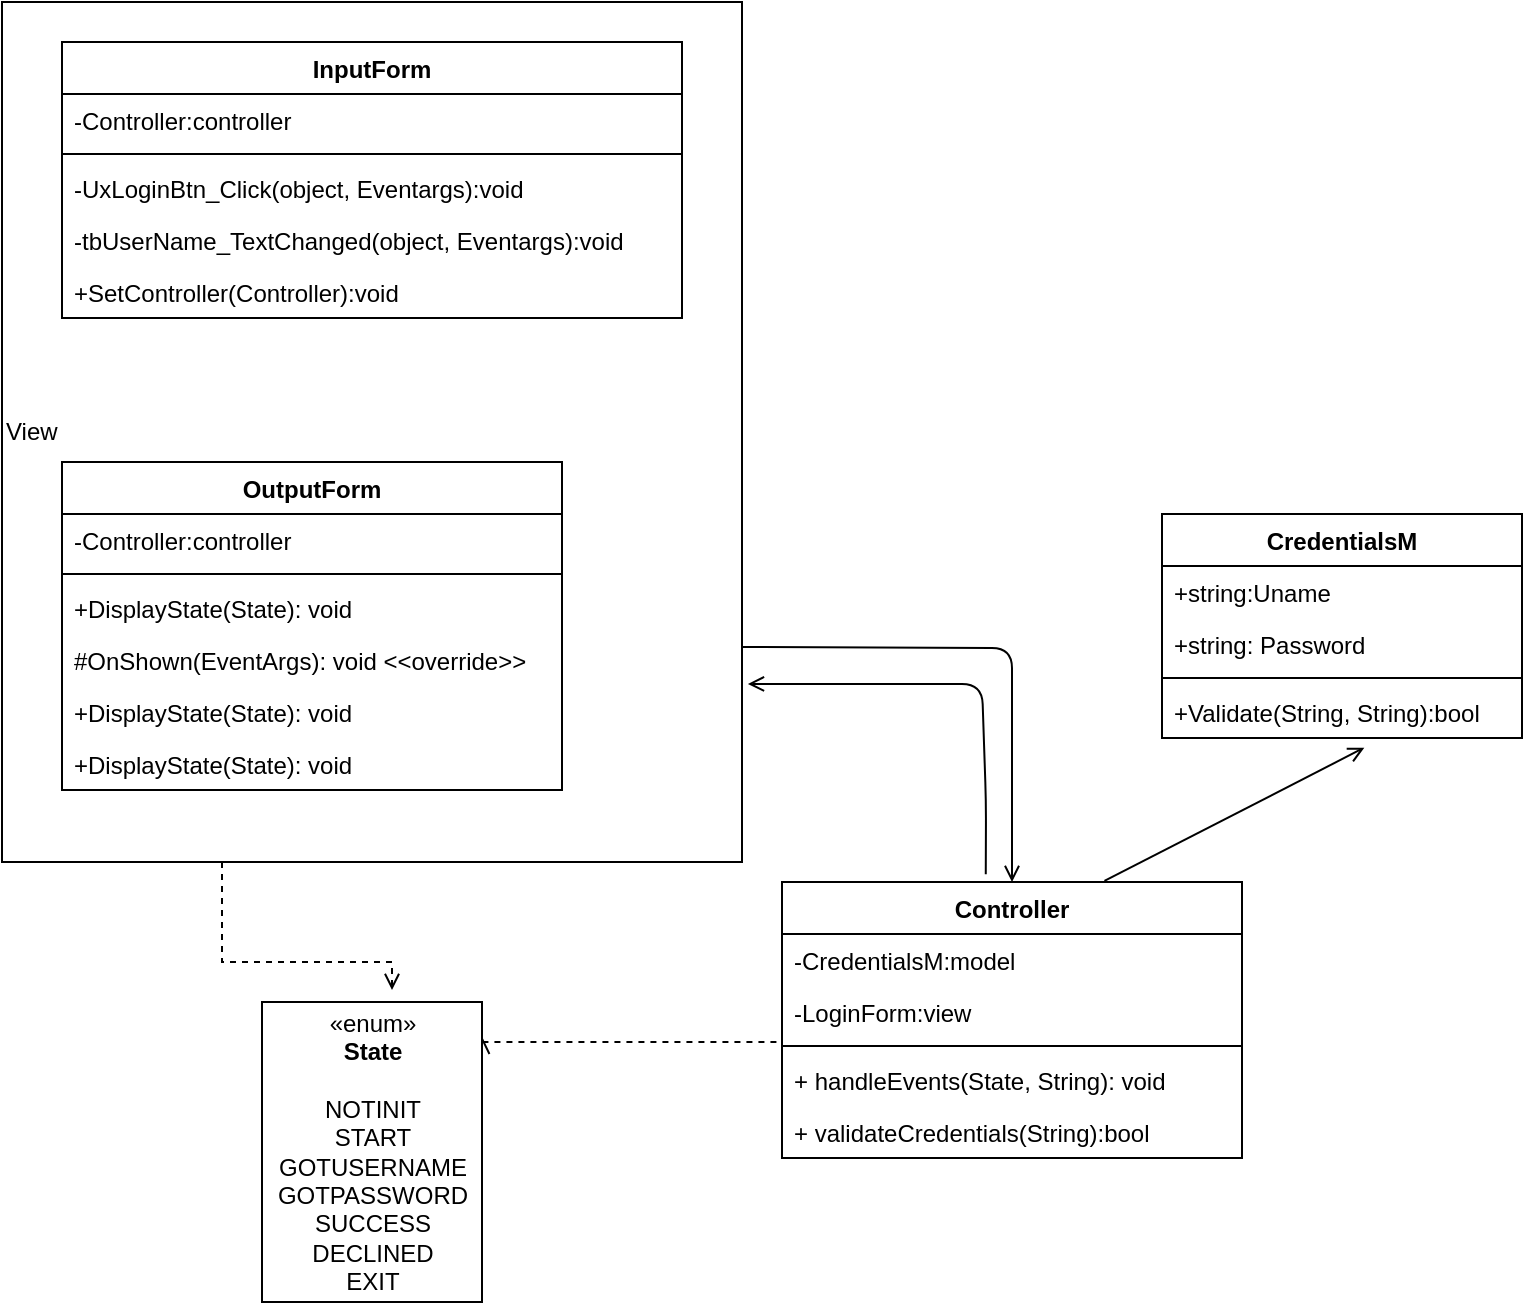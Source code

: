 <mxfile version="14.4.2" type="github" pages="2"><diagram id="SNN_i0FdVK82FHHx-FIl" name="Without Delegates"><mxGraphModel dx="383" dy="753" grid="1" gridSize="10" guides="1" tooltips="1" connect="1" arrows="1" fold="1" page="1" pageScale="1" pageWidth="850" pageHeight="1100" math="0" shadow="0"><root><mxCell id="0"/><mxCell id="1" parent="0"/><mxCell id="VoUtw5Cwqs8tru-vUeM7-9" value="View" style="html=1;align=left;" vertex="1" parent="1"><mxGeometry x="10" y="60" width="370" height="430" as="geometry"/></mxCell><mxCell id="VoUtw5Cwqs8tru-vUeM7-1" value="InputForm" style="swimlane;fontStyle=1;align=center;verticalAlign=top;childLayout=stackLayout;horizontal=1;startSize=26;horizontalStack=0;resizeParent=1;resizeParentMax=0;resizeLast=0;collapsible=1;marginBottom=0;" vertex="1" parent="1"><mxGeometry x="40" y="80" width="310" height="138" as="geometry"/></mxCell><mxCell id="VoUtw5Cwqs8tru-vUeM7-2" value="-Controller:controller" style="text;strokeColor=none;fillColor=none;align=left;verticalAlign=top;spacingLeft=4;spacingRight=4;overflow=hidden;rotatable=0;points=[[0,0.5],[1,0.5]];portConstraint=eastwest;" vertex="1" parent="VoUtw5Cwqs8tru-vUeM7-1"><mxGeometry y="26" width="310" height="26" as="geometry"/></mxCell><mxCell id="VoUtw5Cwqs8tru-vUeM7-3" value="" style="line;strokeWidth=1;fillColor=none;align=left;verticalAlign=middle;spacingTop=-1;spacingLeft=3;spacingRight=3;rotatable=0;labelPosition=right;points=[];portConstraint=eastwest;" vertex="1" parent="VoUtw5Cwqs8tru-vUeM7-1"><mxGeometry y="52" width="310" height="8" as="geometry"/></mxCell><mxCell id="VoUtw5Cwqs8tru-vUeM7-4" value="-UxLoginBtn_Click(object, Eventargs):void" style="text;strokeColor=none;fillColor=none;align=left;verticalAlign=top;spacingLeft=4;spacingRight=4;overflow=hidden;rotatable=0;points=[[0,0.5],[1,0.5]];portConstraint=eastwest;" vertex="1" parent="VoUtw5Cwqs8tru-vUeM7-1"><mxGeometry y="60" width="310" height="26" as="geometry"/></mxCell><mxCell id="VoUtw5Cwqs8tru-vUeM7-14" value="-tbUserName_TextChanged(object, Eventargs):void" style="text;strokeColor=none;fillColor=none;align=left;verticalAlign=top;spacingLeft=4;spacingRight=4;overflow=hidden;rotatable=0;points=[[0,0.5],[1,0.5]];portConstraint=eastwest;" vertex="1" parent="VoUtw5Cwqs8tru-vUeM7-1"><mxGeometry y="86" width="310" height="26" as="geometry"/></mxCell><mxCell id="VoUtw5Cwqs8tru-vUeM7-16" value="+SetController(Controller):void" style="text;strokeColor=none;fillColor=none;align=left;verticalAlign=top;spacingLeft=4;spacingRight=4;overflow=hidden;rotatable=0;points=[[0,0.5],[1,0.5]];portConstraint=eastwest;" vertex="1" parent="VoUtw5Cwqs8tru-vUeM7-1"><mxGeometry y="112" width="310" height="26" as="geometry"/></mxCell><mxCell id="VoUtw5Cwqs8tru-vUeM7-5" value="OutputForm" style="swimlane;fontStyle=1;align=center;verticalAlign=top;childLayout=stackLayout;horizontal=1;startSize=26;horizontalStack=0;resizeParent=1;resizeParentMax=0;resizeLast=0;collapsible=1;marginBottom=0;" vertex="1" parent="1"><mxGeometry x="40" y="290" width="250" height="164" as="geometry"/></mxCell><mxCell id="VoUtw5Cwqs8tru-vUeM7-6" value="-Controller:controller" style="text;strokeColor=none;fillColor=none;align=left;verticalAlign=top;spacingLeft=4;spacingRight=4;overflow=hidden;rotatable=0;points=[[0,0.5],[1,0.5]];portConstraint=eastwest;" vertex="1" parent="VoUtw5Cwqs8tru-vUeM7-5"><mxGeometry y="26" width="250" height="26" as="geometry"/></mxCell><mxCell id="VoUtw5Cwqs8tru-vUeM7-7" value="" style="line;strokeWidth=1;fillColor=none;align=left;verticalAlign=middle;spacingTop=-1;spacingLeft=3;spacingRight=3;rotatable=0;labelPosition=right;points=[];portConstraint=eastwest;" vertex="1" parent="VoUtw5Cwqs8tru-vUeM7-5"><mxGeometry y="52" width="250" height="8" as="geometry"/></mxCell><mxCell id="VoUtw5Cwqs8tru-vUeM7-8" value="+DisplayState(State): void" style="text;strokeColor=none;fillColor=none;align=left;verticalAlign=top;spacingLeft=4;spacingRight=4;overflow=hidden;rotatable=0;points=[[0,0.5],[1,0.5]];portConstraint=eastwest;" vertex="1" parent="VoUtw5Cwqs8tru-vUeM7-5"><mxGeometry y="60" width="250" height="26" as="geometry"/></mxCell><mxCell id="VoUtw5Cwqs8tru-vUeM7-11" value="#OnShown(EventArgs): void &lt;&lt;override&gt;&gt;" style="text;strokeColor=none;fillColor=none;align=left;verticalAlign=top;spacingLeft=4;spacingRight=4;overflow=hidden;rotatable=0;points=[[0,0.5],[1,0.5]];portConstraint=eastwest;" vertex="1" parent="VoUtw5Cwqs8tru-vUeM7-5"><mxGeometry y="86" width="250" height="26" as="geometry"/></mxCell><mxCell id="VoUtw5Cwqs8tru-vUeM7-15" value="+DisplayState(State): void" style="text;strokeColor=none;fillColor=none;align=left;verticalAlign=top;spacingLeft=4;spacingRight=4;overflow=hidden;rotatable=0;points=[[0,0.5],[1,0.5]];portConstraint=eastwest;" vertex="1" parent="VoUtw5Cwqs8tru-vUeM7-5"><mxGeometry y="112" width="250" height="26" as="geometry"/></mxCell><mxCell id="VoUtw5Cwqs8tru-vUeM7-12" value="+DisplayState(State): void" style="text;strokeColor=none;fillColor=none;align=left;verticalAlign=top;spacingLeft=4;spacingRight=4;overflow=hidden;rotatable=0;points=[[0,0.5],[1,0.5]];portConstraint=eastwest;" vertex="1" parent="VoUtw5Cwqs8tru-vUeM7-5"><mxGeometry y="138" width="250" height="26" as="geometry"/></mxCell><mxCell id="VoUtw5Cwqs8tru-vUeM7-17" value="Controller" style="swimlane;fontStyle=1;align=center;verticalAlign=top;childLayout=stackLayout;horizontal=1;startSize=26;horizontalStack=0;resizeParent=1;resizeParentMax=0;resizeLast=0;collapsible=1;marginBottom=0;" vertex="1" parent="1"><mxGeometry x="400" y="500" width="230" height="138" as="geometry"/></mxCell><mxCell id="VoUtw5Cwqs8tru-vUeM7-18" value="-CredentialsM:model" style="text;strokeColor=none;fillColor=none;align=left;verticalAlign=top;spacingLeft=4;spacingRight=4;overflow=hidden;rotatable=0;points=[[0,0.5],[1,0.5]];portConstraint=eastwest;" vertex="1" parent="VoUtw5Cwqs8tru-vUeM7-17"><mxGeometry y="26" width="230" height="26" as="geometry"/></mxCell><mxCell id="VoUtw5Cwqs8tru-vUeM7-21" value="-LoginForm:view" style="text;strokeColor=none;fillColor=none;align=left;verticalAlign=top;spacingLeft=4;spacingRight=4;overflow=hidden;rotatable=0;points=[[0,0.5],[1,0.5]];portConstraint=eastwest;" vertex="1" parent="VoUtw5Cwqs8tru-vUeM7-17"><mxGeometry y="52" width="230" height="26" as="geometry"/></mxCell><mxCell id="VoUtw5Cwqs8tru-vUeM7-19" value="" style="line;strokeWidth=1;fillColor=none;align=left;verticalAlign=middle;spacingTop=-1;spacingLeft=3;spacingRight=3;rotatable=0;labelPosition=right;points=[];portConstraint=eastwest;" vertex="1" parent="VoUtw5Cwqs8tru-vUeM7-17"><mxGeometry y="78" width="230" height="8" as="geometry"/></mxCell><mxCell id="VoUtw5Cwqs8tru-vUeM7-20" value="+ handleEvents(State, String): void" style="text;strokeColor=none;fillColor=none;align=left;verticalAlign=top;spacingLeft=4;spacingRight=4;overflow=hidden;rotatable=0;points=[[0,0.5],[1,0.5]];portConstraint=eastwest;" vertex="1" parent="VoUtw5Cwqs8tru-vUeM7-17"><mxGeometry y="86" width="230" height="26" as="geometry"/></mxCell><mxCell id="VoUtw5Cwqs8tru-vUeM7-22" value="+ validateCredentials(String):bool" style="text;strokeColor=none;fillColor=none;align=left;verticalAlign=top;spacingLeft=4;spacingRight=4;overflow=hidden;rotatable=0;points=[[0,0.5],[1,0.5]];portConstraint=eastwest;" vertex="1" parent="VoUtw5Cwqs8tru-vUeM7-17"><mxGeometry y="112" width="230" height="26" as="geometry"/></mxCell><mxCell id="VoUtw5Cwqs8tru-vUeM7-31" style="edgeStyle=orthogonalEdgeStyle;rounded=0;orthogonalLoop=1;jettySize=auto;html=1;entryX=0;entryY=1.077;entryDx=0;entryDy=0;entryPerimeter=0;dashed=1;endArrow=none;endFill=0;startArrow=open;startFill=0;exitX=1.003;exitY=0.119;exitDx=0;exitDy=0;exitPerimeter=0;" edge="1" parent="1" source="VoUtw5Cwqs8tru-vUeM7-46" target="VoUtw5Cwqs8tru-vUeM7-21"><mxGeometry relative="1" as="geometry"><mxPoint x="260" y="579.0" as="sourcePoint"/><Array as="points"><mxPoint x="250" y="580"/></Array></mxGeometry></mxCell><mxCell id="VoUtw5Cwqs8tru-vUeM7-32" value="CredentialsM" style="swimlane;fontStyle=1;align=center;verticalAlign=top;childLayout=stackLayout;horizontal=1;startSize=26;horizontalStack=0;resizeParent=1;resizeParentMax=0;resizeLast=0;collapsible=1;marginBottom=0;" vertex="1" parent="1"><mxGeometry x="590" y="316" width="180" height="112" as="geometry"/></mxCell><mxCell id="VoUtw5Cwqs8tru-vUeM7-33" value="+string:Uname" style="text;strokeColor=none;fillColor=none;align=left;verticalAlign=top;spacingLeft=4;spacingRight=4;overflow=hidden;rotatable=0;points=[[0,0.5],[1,0.5]];portConstraint=eastwest;" vertex="1" parent="VoUtw5Cwqs8tru-vUeM7-32"><mxGeometry y="26" width="180" height="26" as="geometry"/></mxCell><mxCell id="VoUtw5Cwqs8tru-vUeM7-36" value="+string: Password" style="text;strokeColor=none;fillColor=none;align=left;verticalAlign=top;spacingLeft=4;spacingRight=4;overflow=hidden;rotatable=0;points=[[0,0.5],[1,0.5]];portConstraint=eastwest;" vertex="1" parent="VoUtw5Cwqs8tru-vUeM7-32"><mxGeometry y="52" width="180" height="26" as="geometry"/></mxCell><mxCell id="VoUtw5Cwqs8tru-vUeM7-34" value="" style="line;strokeWidth=1;fillColor=none;align=left;verticalAlign=middle;spacingTop=-1;spacingLeft=3;spacingRight=3;rotatable=0;labelPosition=right;points=[];portConstraint=eastwest;" vertex="1" parent="VoUtw5Cwqs8tru-vUeM7-32"><mxGeometry y="78" width="180" height="8" as="geometry"/></mxCell><mxCell id="VoUtw5Cwqs8tru-vUeM7-35" value="+Validate(String, String):bool" style="text;strokeColor=none;fillColor=none;align=left;verticalAlign=top;spacingLeft=4;spacingRight=4;overflow=hidden;rotatable=0;points=[[0,0.5],[1,0.5]];portConstraint=eastwest;" vertex="1" parent="VoUtw5Cwqs8tru-vUeM7-32"><mxGeometry y="86" width="180" height="26" as="geometry"/></mxCell><mxCell id="VoUtw5Cwqs8tru-vUeM7-37" value="" style="endArrow=open;html=1;exitX=1;exitY=0.75;exitDx=0;exitDy=0;entryX=0.5;entryY=0;entryDx=0;entryDy=0;endFill=0;" edge="1" parent="1" source="VoUtw5Cwqs8tru-vUeM7-9" target="VoUtw5Cwqs8tru-vUeM7-17"><mxGeometry width="50" height="50" relative="1" as="geometry"><mxPoint x="400" y="490" as="sourcePoint"/><mxPoint x="450" y="440" as="targetPoint"/><Array as="points"><mxPoint x="515" y="383"/></Array></mxGeometry></mxCell><mxCell id="VoUtw5Cwqs8tru-vUeM7-39" value="" style="endArrow=none;html=1;exitX=1.008;exitY=0.793;exitDx=0;exitDy=0;entryX=0.443;entryY=-0.028;entryDx=0;entryDy=0;endFill=0;exitPerimeter=0;entryPerimeter=0;startArrow=open;startFill=0;" edge="1" parent="1" source="VoUtw5Cwqs8tru-vUeM7-9" target="VoUtw5Cwqs8tru-vUeM7-17"><mxGeometry width="50" height="50" relative="1" as="geometry"><mxPoint x="390" y="392.5" as="sourcePoint"/><mxPoint x="525" y="510" as="targetPoint"/><Array as="points"><mxPoint x="500" y="401"/><mxPoint x="502" y="460"/></Array></mxGeometry></mxCell><mxCell id="VoUtw5Cwqs8tru-vUeM7-40" value="" style="endArrow=open;html=1;exitX=0.701;exitY=-0.004;exitDx=0;exitDy=0;entryX=0.562;entryY=1.186;entryDx=0;entryDy=0;endFill=0;entryPerimeter=0;exitPerimeter=0;" edge="1" parent="1" source="VoUtw5Cwqs8tru-vUeM7-17" target="VoUtw5Cwqs8tru-vUeM7-35"><mxGeometry width="50" height="50" relative="1" as="geometry"><mxPoint x="530" y="440" as="sourcePoint"/><mxPoint x="610" y="440" as="targetPoint"/></mxGeometry></mxCell><mxCell id="VoUtw5Cwqs8tru-vUeM7-41" style="edgeStyle=orthogonalEdgeStyle;rounded=0;orthogonalLoop=1;jettySize=auto;html=1;entryX=0.5;entryY=0;entryDx=0;entryDy=0;dashed=1;endArrow=open;endFill=0;startArrow=none;startFill=0;" edge="1" parent="1" source="VoUtw5Cwqs8tru-vUeM7-9"><mxGeometry relative="1" as="geometry"><mxPoint x="80" y="539" as="sourcePoint"/><mxPoint x="205" y="554" as="targetPoint"/><Array as="points"><mxPoint x="120" y="540"/><mxPoint x="205" y="540"/></Array></mxGeometry></mxCell><mxCell id="VoUtw5Cwqs8tru-vUeM7-46" value="«enum»&lt;br&gt;&lt;b&gt;State&lt;br&gt;&lt;/b&gt;&lt;br&gt;NOTINIT&lt;br&gt;START&lt;br&gt;GOTUSERNAME&lt;br&gt;GOTPASSWORD&lt;br&gt;SUCCESS&lt;br&gt;DECLINED&lt;br&gt;EXIT" style="html=1;" vertex="1" parent="1"><mxGeometry x="140" y="560" width="110" height="150" as="geometry"/></mxCell></root></mxGraphModel></diagram><diagram id="3JuQRtHlfed-bcRLQGUG" name="With Delegates"><mxGraphModel dx="1422" dy="914" grid="1" gridSize="10" guides="1" tooltips="1" connect="1" arrows="1" fold="1" page="1" pageScale="1" pageWidth="850" pageHeight="1100" math="0" shadow="0"><root><mxCell id="e9sg7XmWo2hIKwXYMkLT-0"/><mxCell id="e9sg7XmWo2hIKwXYMkLT-1" parent="e9sg7XmWo2hIKwXYMkLT-0"/><mxCell id="W9kJJ2JmV9t0-KWgIfCX-0" value="View" style="html=1;align=left;" vertex="1" parent="e9sg7XmWo2hIKwXYMkLT-1"><mxGeometry x="10" y="60" width="450" height="430" as="geometry"/></mxCell><mxCell id="W9kJJ2JmV9t0-KWgIfCX-1" value="InputForm" style="swimlane;fontStyle=1;align=center;verticalAlign=top;childLayout=stackLayout;horizontal=1;startSize=26;horizontalStack=0;resizeParent=1;resizeParentMax=0;resizeLast=0;collapsible=1;marginBottom=0;" vertex="1" parent="e9sg7XmWo2hIKwXYMkLT-1"><mxGeometry x="20" y="80" width="310" height="138" as="geometry"/></mxCell><mxCell id="W9kJJ2JmV9t0-KWgIfCX-2" value="-Controller:controller" style="text;strokeColor=none;fillColor=none;align=left;verticalAlign=top;spacingLeft=4;spacingRight=4;overflow=hidden;rotatable=0;points=[[0,0.5],[1,0.5]];portConstraint=eastwest;" vertex="1" parent="W9kJJ2JmV9t0-KWgIfCX-1"><mxGeometry y="26" width="310" height="26" as="geometry"/></mxCell><mxCell id="W9kJJ2JmV9t0-KWgIfCX-3" value="" style="line;strokeWidth=1;fillColor=none;align=left;verticalAlign=middle;spacingTop=-1;spacingLeft=3;spacingRight=3;rotatable=0;labelPosition=right;points=[];portConstraint=eastwest;" vertex="1" parent="W9kJJ2JmV9t0-KWgIfCX-1"><mxGeometry y="52" width="310" height="8" as="geometry"/></mxCell><mxCell id="W9kJJ2JmV9t0-KWgIfCX-4" value="-UxLoginBtn_Click(object, Eventargs):void" style="text;strokeColor=none;fillColor=none;align=left;verticalAlign=top;spacingLeft=4;spacingRight=4;overflow=hidden;rotatable=0;points=[[0,0.5],[1,0.5]];portConstraint=eastwest;" vertex="1" parent="W9kJJ2JmV9t0-KWgIfCX-1"><mxGeometry y="60" width="310" height="26" as="geometry"/></mxCell><mxCell id="W9kJJ2JmV9t0-KWgIfCX-5" value="-tbUserName_TextChanged(object, Eventargs):void" style="text;strokeColor=none;fillColor=none;align=left;verticalAlign=top;spacingLeft=4;spacingRight=4;overflow=hidden;rotatable=0;points=[[0,0.5],[1,0.5]];portConstraint=eastwest;" vertex="1" parent="W9kJJ2JmV9t0-KWgIfCX-1"><mxGeometry y="86" width="310" height="26" as="geometry"/></mxCell><mxCell id="W9kJJ2JmV9t0-KWgIfCX-6" value="+SetController(Controller):void" style="text;strokeColor=none;fillColor=none;align=left;verticalAlign=top;spacingLeft=4;spacingRight=4;overflow=hidden;rotatable=0;points=[[0,0.5],[1,0.5]];portConstraint=eastwest;" vertex="1" parent="W9kJJ2JmV9t0-KWgIfCX-1"><mxGeometry y="112" width="310" height="26" as="geometry"/></mxCell><mxCell id="W9kJJ2JmV9t0-KWgIfCX-7" value="OutputForm" style="swimlane;fontStyle=1;align=center;verticalAlign=top;childLayout=stackLayout;horizontal=1;startSize=26;horizontalStack=0;resizeParent=1;resizeParentMax=0;resizeLast=0;collapsible=1;marginBottom=0;" vertex="1" parent="e9sg7XmWo2hIKwXYMkLT-1"><mxGeometry x="40" y="290" width="250" height="164" as="geometry"/></mxCell><mxCell id="W9kJJ2JmV9t0-KWgIfCX-8" value="-Controller:controller" style="text;strokeColor=none;fillColor=none;align=left;verticalAlign=top;spacingLeft=4;spacingRight=4;overflow=hidden;rotatable=0;points=[[0,0.5],[1,0.5]];portConstraint=eastwest;" vertex="1" parent="W9kJJ2JmV9t0-KWgIfCX-7"><mxGeometry y="26" width="250" height="26" as="geometry"/></mxCell><mxCell id="W9kJJ2JmV9t0-KWgIfCX-9" value="" style="line;strokeWidth=1;fillColor=none;align=left;verticalAlign=middle;spacingTop=-1;spacingLeft=3;spacingRight=3;rotatable=0;labelPosition=right;points=[];portConstraint=eastwest;" vertex="1" parent="W9kJJ2JmV9t0-KWgIfCX-7"><mxGeometry y="52" width="250" height="8" as="geometry"/></mxCell><mxCell id="W9kJJ2JmV9t0-KWgIfCX-10" value="+DisplayState(State): void" style="text;strokeColor=none;fillColor=none;align=left;verticalAlign=top;spacingLeft=4;spacingRight=4;overflow=hidden;rotatable=0;points=[[0,0.5],[1,0.5]];portConstraint=eastwest;" vertex="1" parent="W9kJJ2JmV9t0-KWgIfCX-7"><mxGeometry y="60" width="250" height="26" as="geometry"/></mxCell><mxCell id="W9kJJ2JmV9t0-KWgIfCX-11" value="#OnShown(EventArgs): void &lt;&lt;override&gt;&gt;" style="text;strokeColor=none;fillColor=none;align=left;verticalAlign=top;spacingLeft=4;spacingRight=4;overflow=hidden;rotatable=0;points=[[0,0.5],[1,0.5]];portConstraint=eastwest;" vertex="1" parent="W9kJJ2JmV9t0-KWgIfCX-7"><mxGeometry y="86" width="250" height="26" as="geometry"/></mxCell><mxCell id="W9kJJ2JmV9t0-KWgIfCX-12" value="+DisplayState(State): void" style="text;strokeColor=none;fillColor=none;align=left;verticalAlign=top;spacingLeft=4;spacingRight=4;overflow=hidden;rotatable=0;points=[[0,0.5],[1,0.5]];portConstraint=eastwest;" vertex="1" parent="W9kJJ2JmV9t0-KWgIfCX-7"><mxGeometry y="112" width="250" height="26" as="geometry"/></mxCell><mxCell id="W9kJJ2JmV9t0-KWgIfCX-13" value="+DisplayState(State): void" style="text;strokeColor=none;fillColor=none;align=left;verticalAlign=top;spacingLeft=4;spacingRight=4;overflow=hidden;rotatable=0;points=[[0,0.5],[1,0.5]];portConstraint=eastwest;" vertex="1" parent="W9kJJ2JmV9t0-KWgIfCX-7"><mxGeometry y="138" width="250" height="26" as="geometry"/></mxCell><mxCell id="W9kJJ2JmV9t0-KWgIfCX-14" value="Controller" style="swimlane;fontStyle=1;align=center;verticalAlign=top;childLayout=stackLayout;horizontal=1;startSize=26;horizontalStack=0;resizeParent=1;resizeParentMax=0;resizeLast=0;collapsible=1;marginBottom=0;" vertex="1" parent="e9sg7XmWo2hIKwXYMkLT-1"><mxGeometry x="400" y="500" width="230" height="138" as="geometry"/></mxCell><mxCell id="W9kJJ2JmV9t0-KWgIfCX-15" value="-CredentialsM:model" style="text;strokeColor=none;fillColor=none;align=left;verticalAlign=top;spacingLeft=4;spacingRight=4;overflow=hidden;rotatable=0;points=[[0,0.5],[1,0.5]];portConstraint=eastwest;" vertex="1" parent="W9kJJ2JmV9t0-KWgIfCX-14"><mxGeometry y="26" width="230" height="26" as="geometry"/></mxCell><mxCell id="W9kJJ2JmV9t0-KWgIfCX-16" value="-LoginForm:view" style="text;strokeColor=none;fillColor=none;align=left;verticalAlign=top;spacingLeft=4;spacingRight=4;overflow=hidden;rotatable=0;points=[[0,0.5],[1,0.5]];portConstraint=eastwest;" vertex="1" parent="W9kJJ2JmV9t0-KWgIfCX-14"><mxGeometry y="52" width="230" height="26" as="geometry"/></mxCell><mxCell id="W9kJJ2JmV9t0-KWgIfCX-17" value="" style="line;strokeWidth=1;fillColor=none;align=left;verticalAlign=middle;spacingTop=-1;spacingLeft=3;spacingRight=3;rotatable=0;labelPosition=right;points=[];portConstraint=eastwest;" vertex="1" parent="W9kJJ2JmV9t0-KWgIfCX-14"><mxGeometry y="78" width="230" height="8" as="geometry"/></mxCell><mxCell id="W9kJJ2JmV9t0-KWgIfCX-18" value="+ handleEvents(State, String): void" style="text;strokeColor=none;fillColor=none;align=left;verticalAlign=top;spacingLeft=4;spacingRight=4;overflow=hidden;rotatable=0;points=[[0,0.5],[1,0.5]];portConstraint=eastwest;" vertex="1" parent="W9kJJ2JmV9t0-KWgIfCX-14"><mxGeometry y="86" width="230" height="26" as="geometry"/></mxCell><mxCell id="W9kJJ2JmV9t0-KWgIfCX-19" value="+ validateCredentials(String):bool" style="text;strokeColor=none;fillColor=none;align=left;verticalAlign=top;spacingLeft=4;spacingRight=4;overflow=hidden;rotatable=0;points=[[0,0.5],[1,0.5]];portConstraint=eastwest;" vertex="1" parent="W9kJJ2JmV9t0-KWgIfCX-14"><mxGeometry y="112" width="230" height="26" as="geometry"/></mxCell><mxCell id="W9kJJ2JmV9t0-KWgIfCX-20" style="edgeStyle=orthogonalEdgeStyle;rounded=0;orthogonalLoop=1;jettySize=auto;html=1;entryX=0;entryY=1.077;entryDx=0;entryDy=0;entryPerimeter=0;dashed=1;endArrow=none;endFill=0;startArrow=open;startFill=0;exitX=1.003;exitY=0.119;exitDx=0;exitDy=0;exitPerimeter=0;" edge="1" parent="e9sg7XmWo2hIKwXYMkLT-1" source="W9kJJ2JmV9t0-KWgIfCX-30" target="W9kJJ2JmV9t0-KWgIfCX-16"><mxGeometry relative="1" as="geometry"><mxPoint x="260" y="579.0" as="sourcePoint"/><Array as="points"><mxPoint x="250" y="580"/></Array></mxGeometry></mxCell><mxCell id="W9kJJ2JmV9t0-KWgIfCX-21" value="CredentialsM" style="swimlane;fontStyle=1;align=center;verticalAlign=top;childLayout=stackLayout;horizontal=1;startSize=26;horizontalStack=0;resizeParent=1;resizeParentMax=0;resizeLast=0;collapsible=1;marginBottom=0;" vertex="1" parent="e9sg7XmWo2hIKwXYMkLT-1"><mxGeometry x="590" y="316" width="180" height="112" as="geometry"/></mxCell><mxCell id="W9kJJ2JmV9t0-KWgIfCX-22" value="+string:Uname" style="text;strokeColor=none;fillColor=none;align=left;verticalAlign=top;spacingLeft=4;spacingRight=4;overflow=hidden;rotatable=0;points=[[0,0.5],[1,0.5]];portConstraint=eastwest;" vertex="1" parent="W9kJJ2JmV9t0-KWgIfCX-21"><mxGeometry y="26" width="180" height="26" as="geometry"/></mxCell><mxCell id="W9kJJ2JmV9t0-KWgIfCX-23" value="+string: Password" style="text;strokeColor=none;fillColor=none;align=left;verticalAlign=top;spacingLeft=4;spacingRight=4;overflow=hidden;rotatable=0;points=[[0,0.5],[1,0.5]];portConstraint=eastwest;" vertex="1" parent="W9kJJ2JmV9t0-KWgIfCX-21"><mxGeometry y="52" width="180" height="26" as="geometry"/></mxCell><mxCell id="W9kJJ2JmV9t0-KWgIfCX-24" value="" style="line;strokeWidth=1;fillColor=none;align=left;verticalAlign=middle;spacingTop=-1;spacingLeft=3;spacingRight=3;rotatable=0;labelPosition=right;points=[];portConstraint=eastwest;" vertex="1" parent="W9kJJ2JmV9t0-KWgIfCX-21"><mxGeometry y="78" width="180" height="8" as="geometry"/></mxCell><mxCell id="W9kJJ2JmV9t0-KWgIfCX-25" value="+Validate(String, String):bool" style="text;strokeColor=none;fillColor=none;align=left;verticalAlign=top;spacingLeft=4;spacingRight=4;overflow=hidden;rotatable=0;points=[[0,0.5],[1,0.5]];portConstraint=eastwest;" vertex="1" parent="W9kJJ2JmV9t0-KWgIfCX-21"><mxGeometry y="86" width="180" height="26" as="geometry"/></mxCell><mxCell id="W9kJJ2JmV9t0-KWgIfCX-26" value="" style="endArrow=open;html=1;exitX=1;exitY=0.75;exitDx=0;exitDy=0;entryX=0.5;entryY=0;entryDx=0;entryDy=0;endFill=0;" edge="1" parent="e9sg7XmWo2hIKwXYMkLT-1" source="W9kJJ2JmV9t0-KWgIfCX-0" target="W9kJJ2JmV9t0-KWgIfCX-14"><mxGeometry width="50" height="50" relative="1" as="geometry"><mxPoint x="400" y="490" as="sourcePoint"/><mxPoint x="450" y="440" as="targetPoint"/><Array as="points"><mxPoint x="515" y="383"/></Array></mxGeometry></mxCell><mxCell id="W9kJJ2JmV9t0-KWgIfCX-27" value="" style="endArrow=none;html=1;exitX=1.008;exitY=0.793;exitDx=0;exitDy=0;entryX=0.443;entryY=-0.028;entryDx=0;entryDy=0;endFill=0;exitPerimeter=0;entryPerimeter=0;startArrow=open;startFill=0;" edge="1" parent="e9sg7XmWo2hIKwXYMkLT-1" source="W9kJJ2JmV9t0-KWgIfCX-0" target="W9kJJ2JmV9t0-KWgIfCX-14"><mxGeometry width="50" height="50" relative="1" as="geometry"><mxPoint x="390" y="392.5" as="sourcePoint"/><mxPoint x="525" y="510" as="targetPoint"/><Array as="points"><mxPoint x="500" y="401"/><mxPoint x="502" y="460"/></Array></mxGeometry></mxCell><mxCell id="W9kJJ2JmV9t0-KWgIfCX-28" value="" style="endArrow=open;html=1;exitX=0.701;exitY=-0.004;exitDx=0;exitDy=0;entryX=0.562;entryY=1.186;entryDx=0;entryDy=0;endFill=0;entryPerimeter=0;exitPerimeter=0;" edge="1" parent="e9sg7XmWo2hIKwXYMkLT-1" source="W9kJJ2JmV9t0-KWgIfCX-14" target="W9kJJ2JmV9t0-KWgIfCX-25"><mxGeometry width="50" height="50" relative="1" as="geometry"><mxPoint x="530" y="440" as="sourcePoint"/><mxPoint x="610" y="440" as="targetPoint"/></mxGeometry></mxCell><mxCell id="W9kJJ2JmV9t0-KWgIfCX-29" style="edgeStyle=orthogonalEdgeStyle;rounded=0;orthogonalLoop=1;jettySize=auto;html=1;entryX=0.5;entryY=0;entryDx=0;entryDy=0;dashed=1;endArrow=open;endFill=0;startArrow=none;startFill=0;" edge="1" parent="e9sg7XmWo2hIKwXYMkLT-1" source="W9kJJ2JmV9t0-KWgIfCX-0"><mxGeometry relative="1" as="geometry"><mxPoint x="80" y="539" as="sourcePoint"/><mxPoint x="205" y="554" as="targetPoint"/><Array as="points"><mxPoint x="120" y="540"/><mxPoint x="205" y="540"/></Array></mxGeometry></mxCell><mxCell id="W9kJJ2JmV9t0-KWgIfCX-30" value="«enum»&lt;br&gt;&lt;b&gt;State&lt;br&gt;&lt;/b&gt;&lt;br&gt;NOTINIT&lt;br&gt;START&lt;br&gt;GOTUSERNAME&lt;br&gt;GOTPASSWORD&lt;br&gt;SUCCESS&lt;br&gt;DECLINED&lt;br&gt;EXIT" style="html=1;" vertex="1" parent="e9sg7XmWo2hIKwXYMkLT-1"><mxGeometry x="140" y="560" width="110" height="150" as="geometry"/></mxCell><mxCell id="2uDa-N4fWmmT3BuRiZ5j-0" value="«Delegate»&lt;br&gt;&lt;b&gt;HandleEvent&lt;/b&gt;" style="html=1;" vertex="1" parent="e9sg7XmWo2hIKwXYMkLT-1"><mxGeometry x="453" y="700" width="110" height="50" as="geometry"/></mxCell><mxCell id="2uDa-N4fWmmT3BuRiZ5j-1" value="" style="endArrow=block;dashed=1;endFill=0;endSize=12;html=1;exitX=0.47;exitY=1.077;exitDx=0;exitDy=0;exitPerimeter=0;entryX=0.5;entryY=0;entryDx=0;entryDy=0;" edge="1" parent="e9sg7XmWo2hIKwXYMkLT-1" source="W9kJJ2JmV9t0-KWgIfCX-19" target="2uDa-N4fWmmT3BuRiZ5j-0"><mxGeometry width="160" relative="1" as="geometry"><mxPoint x="360" y="690" as="sourcePoint"/><mxPoint x="520" y="690" as="targetPoint"/></mxGeometry></mxCell><mxCell id="2uDa-N4fWmmT3BuRiZ5j-2" value="«Delegate»&lt;br&gt;&lt;b&gt;HandleEvent&lt;/b&gt;" style="html=1;" vertex="1" parent="e9sg7XmWo2hIKwXYMkLT-1"><mxGeometry x="343" y="149" width="110" height="50" as="geometry"/></mxCell><mxCell id="2uDa-N4fWmmT3BuRiZ5j-4" style="edgeStyle=orthogonalEdgeStyle;rounded=0;orthogonalLoop=1;jettySize=auto;html=1;dashed=1;endArrow=open;endFill=0;startArrow=none;startFill=0;" edge="1" parent="e9sg7XmWo2hIKwXYMkLT-1"><mxGeometry relative="1" as="geometry"><mxPoint x="315" y="224" as="sourcePoint"/><mxPoint x="398" y="198" as="targetPoint"/><Array as="points"><mxPoint x="315" y="238"/><mxPoint x="398" y="238"/></Array></mxGeometry></mxCell><mxCell id="2uDa-N4fWmmT3BuRiZ5j-5" style="edgeStyle=orthogonalEdgeStyle;rounded=0;orthogonalLoop=1;jettySize=auto;html=1;dashed=1;endArrow=open;endFill=0;startArrow=none;startFill=0;" edge="1" parent="e9sg7XmWo2hIKwXYMkLT-1"><mxGeometry relative="1" as="geometry"><mxPoint x="590" y="641" as="sourcePoint"/><mxPoint x="673" y="615" as="targetPoint"/><Array as="points"><mxPoint x="590" y="655"/><mxPoint x="673" y="655"/></Array></mxGeometry></mxCell><mxCell id="2uDa-N4fWmmT3BuRiZ5j-6" value="" style="endArrow=block;dashed=1;endFill=0;endSize=12;html=1;" edge="1" parent="e9sg7XmWo2hIKwXYMkLT-1"><mxGeometry width="160" relative="1" as="geometry"><mxPoint x="303" y="218" as="sourcePoint"/><mxPoint x="343" y="298" as="targetPoint"/><Array as="points"><mxPoint x="303" y="258"/><mxPoint x="303" y="298"/></Array></mxGeometry></mxCell><mxCell id="2uDa-N4fWmmT3BuRiZ5j-7" value="«Delegate»&lt;br&gt;&lt;b&gt;Refresh&lt;/b&gt;" style="html=1;" vertex="1" parent="e9sg7XmWo2hIKwXYMkLT-1"><mxGeometry x="343" y="276" width="110" height="50" as="geometry"/></mxCell><mxCell id="2uDa-N4fWmmT3BuRiZ5j-8" value="«Delegate»&lt;br&gt;&lt;b&gt;Refresh&lt;/b&gt;" style="html=1;" vertex="1" parent="e9sg7XmWo2hIKwXYMkLT-1"><mxGeometry x="650" y="560" width="110" height="50" as="geometry"/></mxCell></root></mxGraphModel></diagram></mxfile>